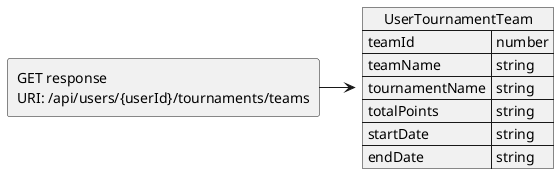 @startuml Get user tournament team response
allowmixing

agent "GET response \nURI: /api/users/{userId}/tournaments/teams"
  json "UserTournamentTeam" as J {
    "teamId": "number",
    "teamName": "string",
    "tournamentName": "string",
    "totalPoints": "string",
    "startDate": "string",
    "endDate": "string"
  }

"GET response \nURI: /api/users/{userId}/tournaments/teams" -> J 
@enduml